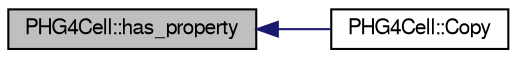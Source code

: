 digraph "PHG4Cell::has_property"
{
  bgcolor="transparent";
  edge [fontname="FreeSans",fontsize="10",labelfontname="FreeSans",labelfontsize="10"];
  node [fontname="FreeSans",fontsize="10",shape=record];
  rankdir="LR";
  Node1 [label="PHG4Cell::has_property",height=0.2,width=0.4,color="black", fillcolor="grey75", style="filled" fontcolor="black"];
  Node1 -> Node2 [dir="back",color="midnightblue",fontsize="10",style="solid",fontname="FreeSans"];
  Node2 [label="PHG4Cell::Copy",height=0.2,width=0.4,color="black",URL="$dc/dfe/classPHG4Cell.html#a4af6dace543cbf6d359fa3e59613261a"];
}
